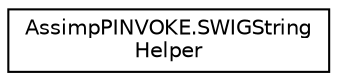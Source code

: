 digraph "Graphical Class Hierarchy"
{
  edge [fontname="Helvetica",fontsize="10",labelfontname="Helvetica",labelfontsize="10"];
  node [fontname="Helvetica",fontsize="10",shape=record];
  rankdir="LR";
  Node1 [label="AssimpPINVOKE.SWIGString\lHelper",height=0.2,width=0.4,color="black", fillcolor="white", style="filled",URL="$class_assimp_p_i_n_v_o_k_e_1_1_s_w_i_g_string_helper.html"];
}
